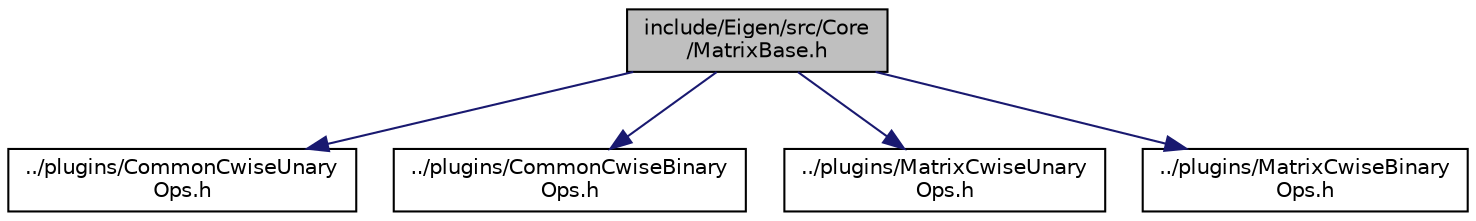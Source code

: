 digraph "include/Eigen/src/Core/MatrixBase.h"
{
  edge [fontname="Helvetica",fontsize="10",labelfontname="Helvetica",labelfontsize="10"];
  node [fontname="Helvetica",fontsize="10",shape=record];
  Node1 [label="include/Eigen/src/Core\l/MatrixBase.h",height=0.2,width=0.4,color="black", fillcolor="grey75", style="filled" fontcolor="black"];
  Node1 -> Node2 [color="midnightblue",fontsize="10",style="solid",fontname="Helvetica"];
  Node2 [label="../plugins/CommonCwiseUnary\lOps.h",height=0.2,width=0.4,color="black", fillcolor="white", style="filled",URL="$CommonCwiseUnaryOps_8h.html"];
  Node1 -> Node3 [color="midnightblue",fontsize="10",style="solid",fontname="Helvetica"];
  Node3 [label="../plugins/CommonCwiseBinary\lOps.h",height=0.2,width=0.4,color="black", fillcolor="white", style="filled",URL="$CommonCwiseBinaryOps_8h.html"];
  Node1 -> Node4 [color="midnightblue",fontsize="10",style="solid",fontname="Helvetica"];
  Node4 [label="../plugins/MatrixCwiseUnary\lOps.h",height=0.2,width=0.4,color="black", fillcolor="white", style="filled",URL="$MatrixCwiseUnaryOps_8h.html"];
  Node1 -> Node5 [color="midnightblue",fontsize="10",style="solid",fontname="Helvetica"];
  Node5 [label="../plugins/MatrixCwiseBinary\lOps.h",height=0.2,width=0.4,color="black", fillcolor="white", style="filled",URL="$MatrixCwiseBinaryOps_8h.html"];
}
